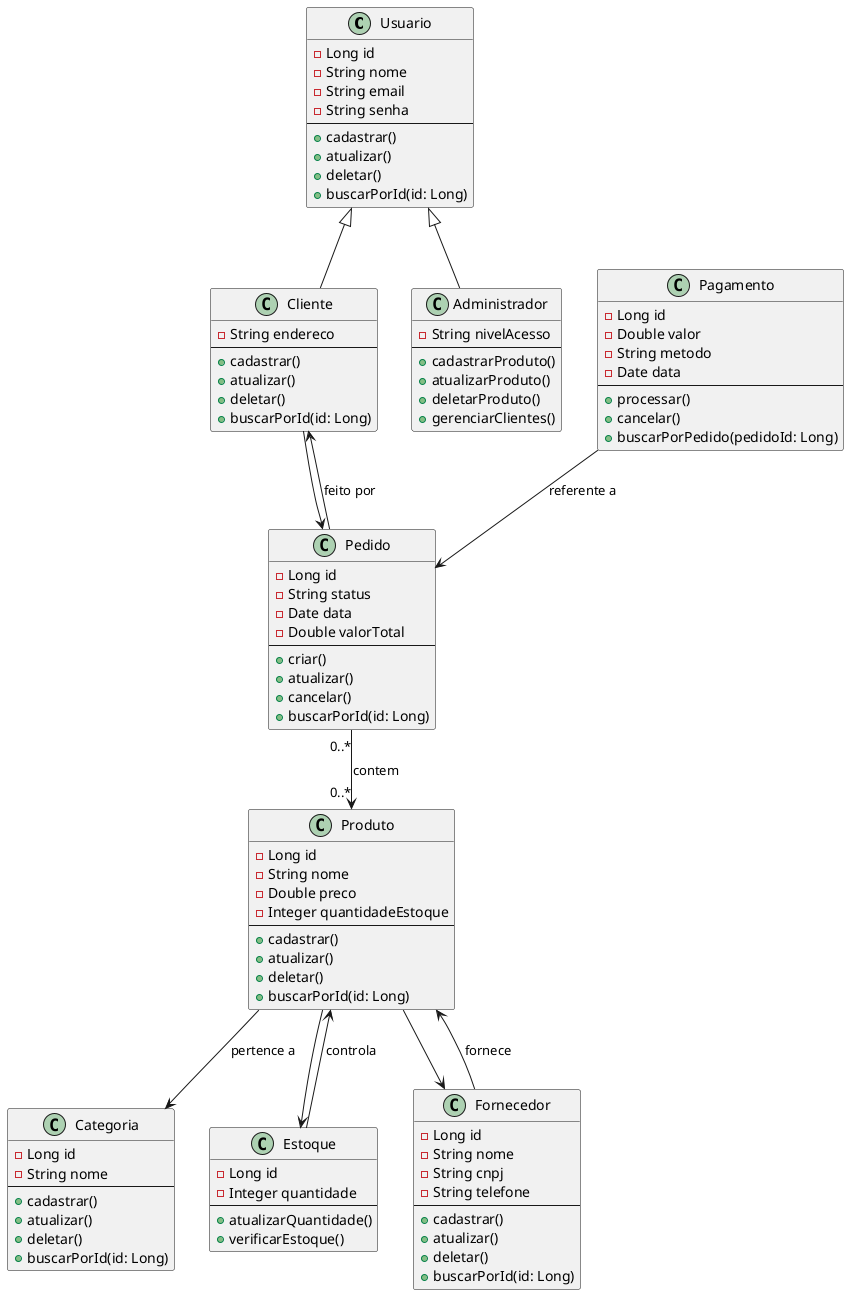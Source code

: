 @startuml
'============================
' Diagrama de classes detalhado
'============================

'--------------------------------
' Herança: Usuario é superclasse
'--------------------------------
class Usuario {
  - Long id
  - String nome
  - String email
  - String senha
  --
  + cadastrar()
  + atualizar()
  + deletar()
  + buscarPorId(id: Long)
}

class Cliente {
  - String endereco
  --
  + cadastrar()
  + atualizar()
  + deletar()
  + buscarPorId(id: Long)
}

class Administrador {
  - String nivelAcesso
  --
  + cadastrarProduto()
  + atualizarProduto()
  + deletarProduto()
  + gerenciarClientes()
}

Usuario <|-- Cliente
Usuario <|-- Administrador

'--------------------------------
' Categoria
'--------------------------------
class Categoria {
  - Long id
  - String nome
  --
  + cadastrar()
  + atualizar()
  + deletar()
  + buscarPorId(id: Long)
}

'--------------------------------
' Produtos
'--------------------------------
class Produto {
  - Long id
  - String nome
  - Double preco
  - Integer quantidadeEstoque
  --
  + cadastrar()
  + atualizar()
  + deletar()
  + buscarPorId(id: Long)
}

Produto --> Categoria : pertence a

'--------------------------------
' Estoque
'--------------------------------
class Estoque {
  - Long id
  - Integer quantidade
  --
  + atualizarQuantidade()
  + verificarEstoque()
}

Estoque --> Produto : controla

'--------------------------------
' Pedido
'--------------------------------
class Pedido {
  - Long id
  - String status
  - Date data
  - Double valorTotal
  --
  + criar()
  + atualizar()
  + cancelar()
  + buscarPorId(id: Long)
}

Pedido --> Cliente : feito por
Pedido "0..*" --> "0..*" Produto : contem

'--------------------------------
' Pagamento
'--------------------------------
class Pagamento {
  - Long id
  - Double valor
  - String metodo
  - Date data
  --
  + processar()
  + cancelar()
  + buscarPorPedido(pedidoId: Long)
}

Pagamento --> Pedido : referente a

'--------------------------------
' Fornecedor
'--------------------------------
class Fornecedor {
  - Long id
  - String nome
  - String cnpj
  - String telefone
  --
  + cadastrar()
  + atualizar()
  + deletar()
  + buscarPorId(id: Long)
}

Fornecedor --> Produto : fornece

'--------------------------------
' Relações adicionais
'--------------------------------
Cliente --> Pedido
Produto --> Estoque
Produto --> Fornecedor

@enduml
